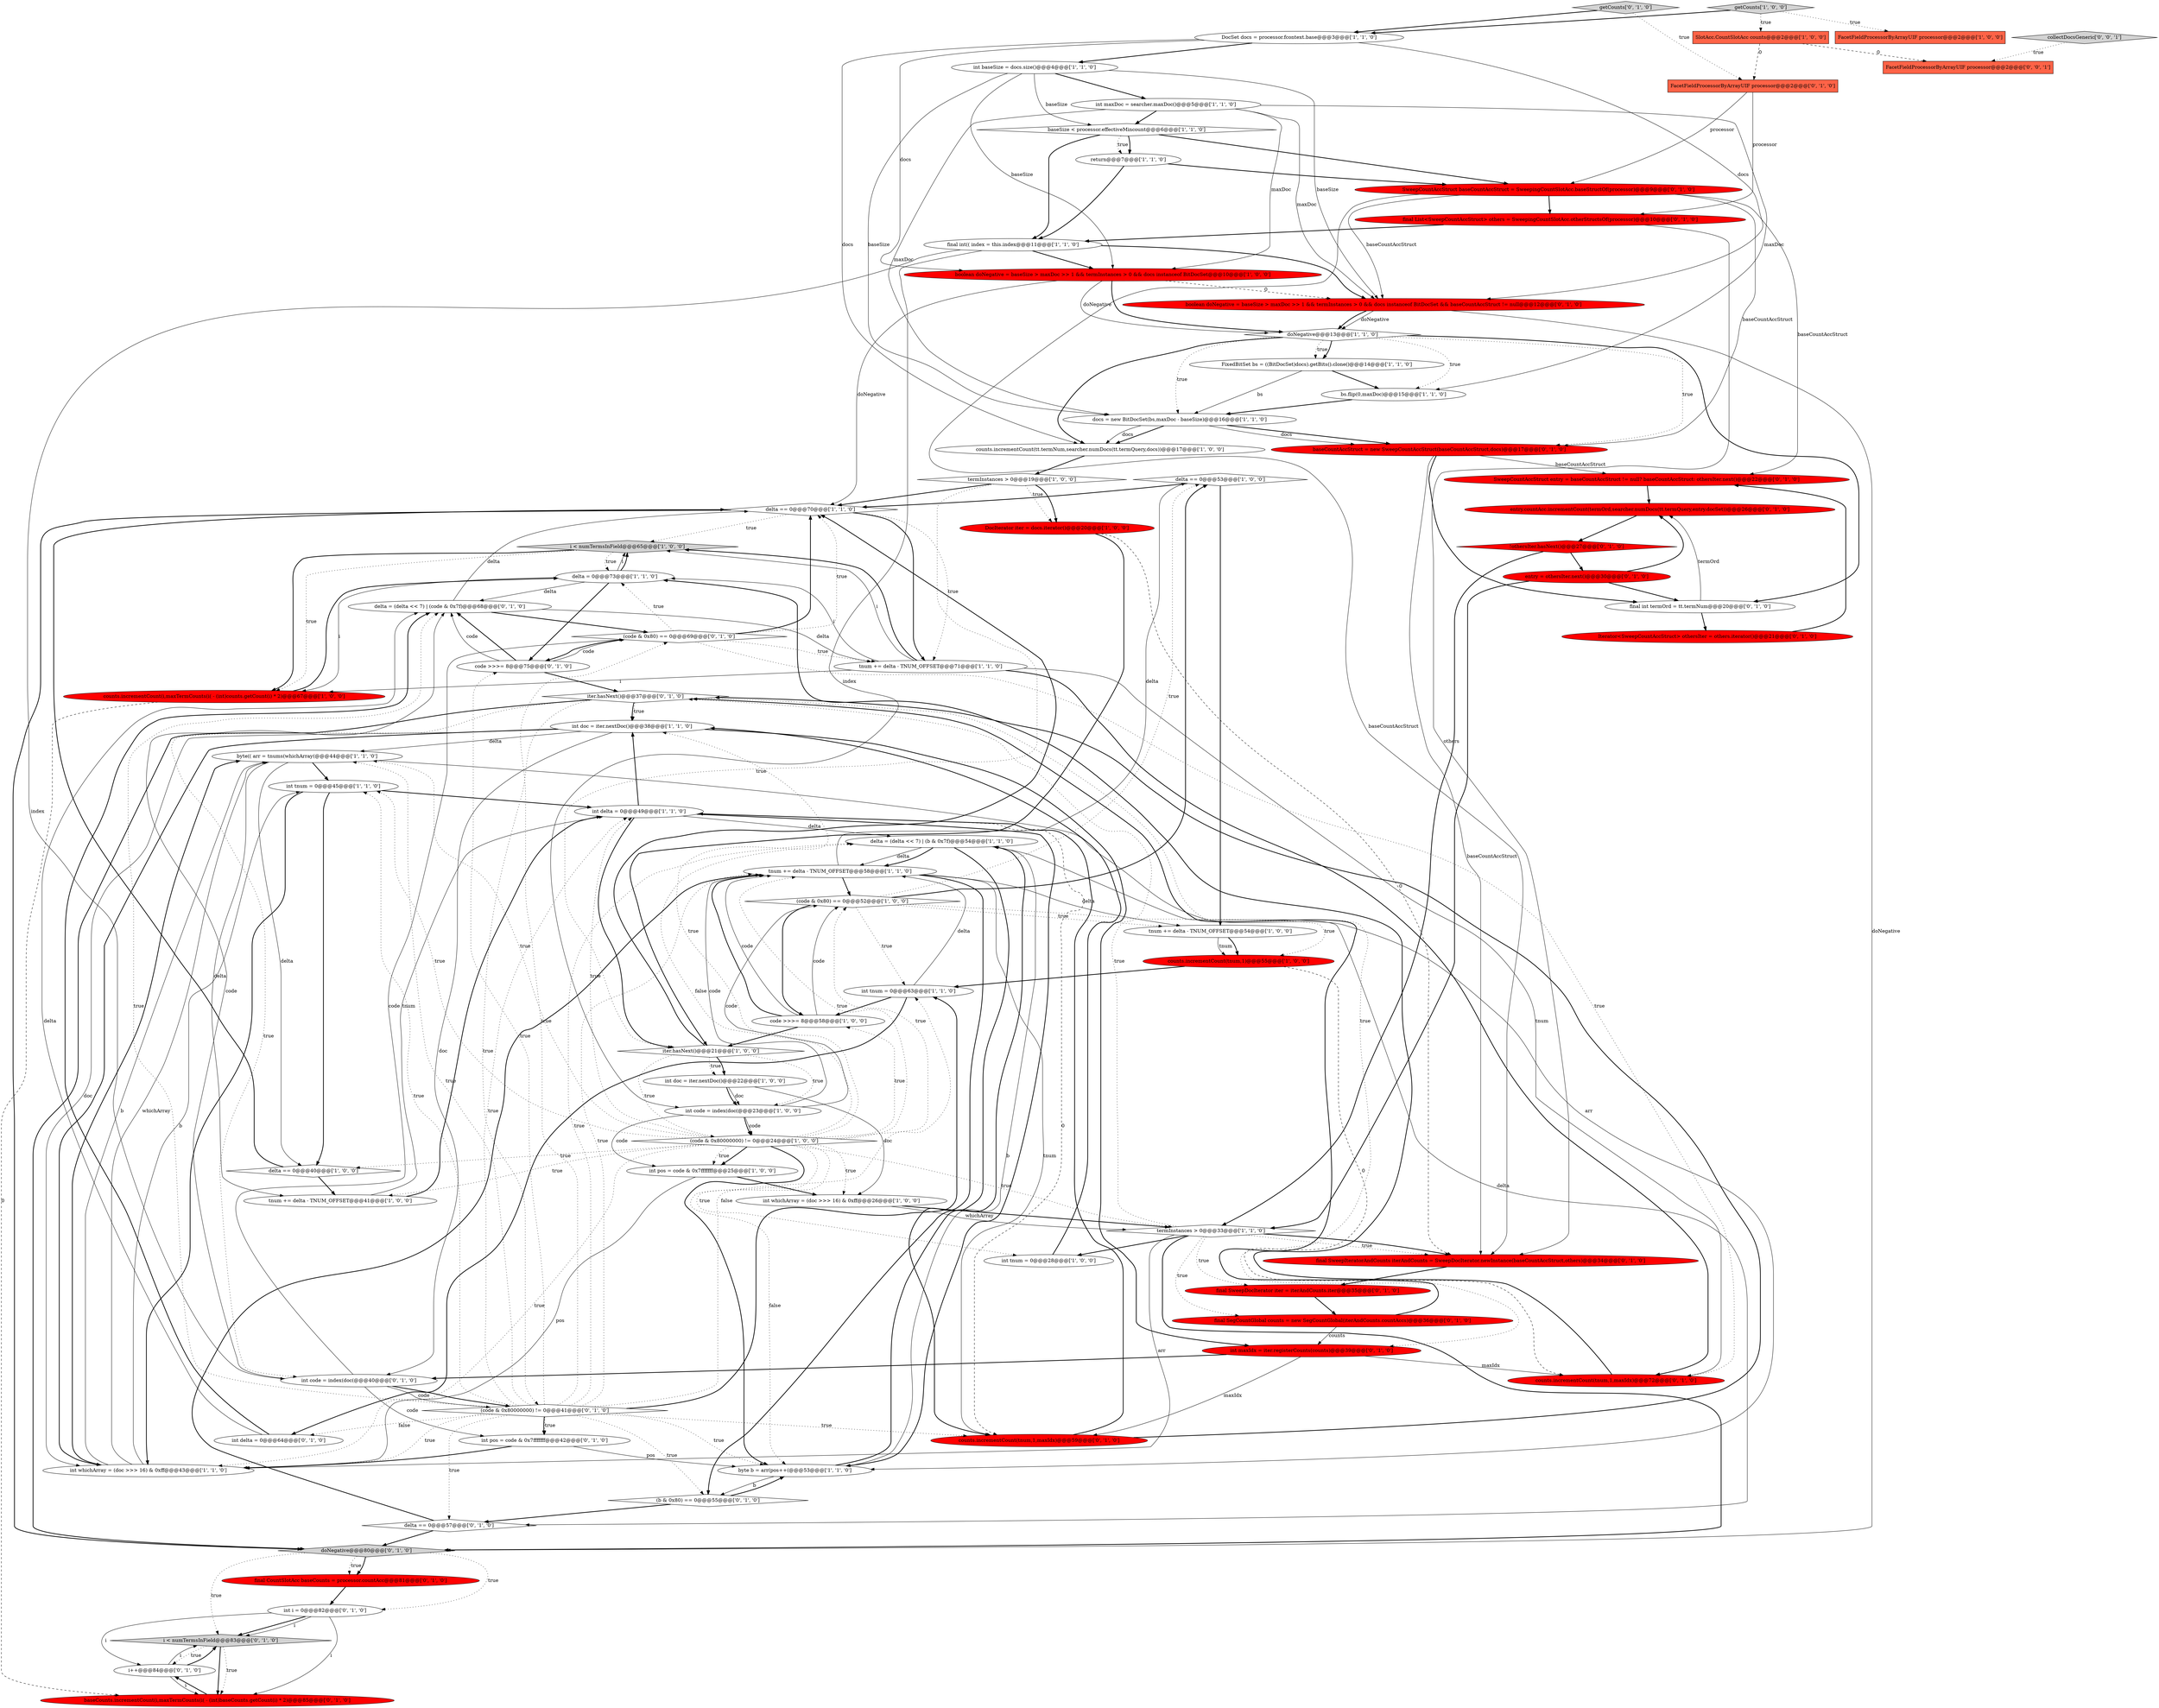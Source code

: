 digraph {
34 [style = filled, label = "delta == 0@@@53@@@['1', '0', '0']", fillcolor = white, shape = diamond image = "AAA0AAABBB1BBB"];
55 [style = filled, label = "boolean doNegative = baseSize > maxDoc >> 1 && termInstances > 0 && docs instanceof BitDocSet && baseCountAccStruct != null@@@12@@@['0', '1', '0']", fillcolor = red, shape = ellipse image = "AAA1AAABBB2BBB"];
31 [style = filled, label = "boolean doNegative = baseSize > maxDoc >> 1 && termInstances > 0 && docs instanceof BitDocSet@@@10@@@['1', '0', '0']", fillcolor = red, shape = ellipse image = "AAA1AAABBB1BBB"];
58 [style = filled, label = "SweepCountAccStruct baseCountAccStruct = SweepingCountSlotAcc.baseStructOf(processor)@@@9@@@['0', '1', '0']", fillcolor = red, shape = ellipse image = "AAA1AAABBB2BBB"];
14 [style = filled, label = "delta == 0@@@70@@@['1', '1', '0']", fillcolor = white, shape = diamond image = "AAA0AAABBB1BBB"];
16 [style = filled, label = "termInstances > 0@@@33@@@['1', '1', '0']", fillcolor = white, shape = diamond image = "AAA0AAABBB1BBB"];
41 [style = filled, label = "counts.incrementCount(tt.termNum,searcher.numDocs(tt.termQuery,docs))@@@17@@@['1', '0', '0']", fillcolor = white, shape = ellipse image = "AAA0AAABBB1BBB"];
53 [style = filled, label = "i < numTermsInField@@@83@@@['0', '1', '0']", fillcolor = lightgray, shape = diamond image = "AAA0AAABBB2BBB"];
38 [style = filled, label = "doNegative@@@13@@@['1', '1', '0']", fillcolor = white, shape = diamond image = "AAA0AAABBB1BBB"];
69 [style = filled, label = "int pos = code & 0x7fffffff@@@42@@@['0', '1', '0']", fillcolor = white, shape = ellipse image = "AAA0AAABBB2BBB"];
72 [style = filled, label = "counts.incrementCount(tnum,1,maxIdx)@@@72@@@['0', '1', '0']", fillcolor = red, shape = ellipse image = "AAA1AAABBB2BBB"];
52 [style = filled, label = "entry = othersIter.next()@@@30@@@['0', '1', '0']", fillcolor = red, shape = ellipse image = "AAA1AAABBB2BBB"];
75 [style = filled, label = "counts.incrementCount(tnum,1,maxIdx)@@@59@@@['0', '1', '0']", fillcolor = red, shape = ellipse image = "AAA1AAABBB2BBB"];
26 [style = filled, label = "tnum += delta - TNUM_OFFSET@@@58@@@['1', '1', '0']", fillcolor = white, shape = ellipse image = "AAA0AAABBB1BBB"];
35 [style = filled, label = "final int(( index = this.index@@@11@@@['1', '1', '0']", fillcolor = white, shape = ellipse image = "AAA0AAABBB1BBB"];
29 [style = filled, label = "int whichArray = (doc >>> 16) & 0xff@@@26@@@['1', '0', '0']", fillcolor = white, shape = ellipse image = "AAA0AAABBB1BBB"];
42 [style = filled, label = "i < numTermsInField@@@65@@@['1', '0', '0']", fillcolor = lightgray, shape = diamond image = "AAA0AAABBB1BBB"];
0 [style = filled, label = "FacetFieldProcessorByArrayUIF processor@@@2@@@['1', '0', '0']", fillcolor = tomato, shape = box image = "AAA0AAABBB1BBB"];
18 [style = filled, label = "delta = (delta << 7) | (b & 0x7f)@@@54@@@['1', '1', '0']", fillcolor = white, shape = ellipse image = "AAA0AAABBB1BBB"];
43 [style = filled, label = "tnum += delta - TNUM_OFFSET@@@71@@@['1', '1', '0']", fillcolor = white, shape = ellipse image = "AAA0AAABBB1BBB"];
7 [style = filled, label = "int tnum = 0@@@45@@@['1', '1', '0']", fillcolor = white, shape = ellipse image = "AAA0AAABBB1BBB"];
6 [style = filled, label = "DocIterator iter = docs.iterator()@@@20@@@['1', '0', '0']", fillcolor = red, shape = ellipse image = "AAA1AAABBB1BBB"];
54 [style = filled, label = "iter.hasNext()@@@37@@@['0', '1', '0']", fillcolor = white, shape = diamond image = "AAA0AAABBB2BBB"];
25 [style = filled, label = "getCounts['1', '0', '0']", fillcolor = lightgray, shape = diamond image = "AAA0AAABBB1BBB"];
1 [style = filled, label = "int pos = code & 0x7fffffff@@@25@@@['1', '0', '0']", fillcolor = white, shape = ellipse image = "AAA0AAABBB1BBB"];
19 [style = filled, label = "SlotAcc.CountSlotAcc counts@@@2@@@['1', '0', '0']", fillcolor = tomato, shape = box image = "AAA1AAABBB1BBB"];
51 [style = filled, label = "baseCountAccStruct = new SweepCountAccStruct(baseCountAccStruct,docs)@@@17@@@['0', '1', '0']", fillcolor = red, shape = ellipse image = "AAA1AAABBB2BBB"];
45 [style = filled, label = "iter.hasNext()@@@21@@@['1', '0', '0']", fillcolor = white, shape = diamond image = "AAA0AAABBB1BBB"];
11 [style = filled, label = "int doc = iter.nextDoc()@@@38@@@['1', '1', '0']", fillcolor = white, shape = ellipse image = "AAA0AAABBB1BBB"];
2 [style = filled, label = "delta = 0@@@73@@@['1', '1', '0']", fillcolor = white, shape = ellipse image = "AAA0AAABBB1BBB"];
56 [style = filled, label = "FacetFieldProcessorByArrayUIF processor@@@2@@@['0', '1', '0']", fillcolor = tomato, shape = box image = "AAA1AAABBB2BBB"];
15 [style = filled, label = "DocSet docs = processor.fcontext.base@@@3@@@['1', '1', '0']", fillcolor = white, shape = ellipse image = "AAA0AAABBB1BBB"];
24 [style = filled, label = "bs.flip(0,maxDoc)@@@15@@@['1', '1', '0']", fillcolor = white, shape = ellipse image = "AAA0AAABBB1BBB"];
49 [style = filled, label = "(code & 0x80000000) != 0@@@41@@@['0', '1', '0']", fillcolor = white, shape = diamond image = "AAA0AAABBB2BBB"];
61 [style = filled, label = "getCounts['0', '1', '0']", fillcolor = lightgray, shape = diamond image = "AAA0AAABBB2BBB"];
37 [style = filled, label = "tnum += delta - TNUM_OFFSET@@@41@@@['1', '0', '0']", fillcolor = white, shape = ellipse image = "AAA0AAABBB1BBB"];
28 [style = filled, label = "return@@@7@@@['1', '1', '0']", fillcolor = white, shape = ellipse image = "AAA0AAABBB1BBB"];
50 [style = filled, label = "final SweepDocIterator iter = iterAndCounts.iter@@@35@@@['0', '1', '0']", fillcolor = red, shape = ellipse image = "AAA1AAABBB2BBB"];
81 [style = filled, label = "collectDocsGeneric['0', '0', '1']", fillcolor = lightgray, shape = diamond image = "AAA0AAABBB3BBB"];
59 [style = filled, label = "code >>>= 8@@@75@@@['0', '1', '0']", fillcolor = white, shape = ellipse image = "AAA0AAABBB2BBB"];
10 [style = filled, label = "int baseSize = docs.size()@@@4@@@['1', '1', '0']", fillcolor = white, shape = ellipse image = "AAA0AAABBB1BBB"];
3 [style = filled, label = "counts.incrementCount(i,maxTermCounts(i( - (int)counts.getCount(i) * 2)@@@67@@@['1', '0', '0']", fillcolor = red, shape = ellipse image = "AAA1AAABBB1BBB"];
60 [style = filled, label = "i++@@@84@@@['0', '1', '0']", fillcolor = white, shape = ellipse image = "AAA0AAABBB2BBB"];
22 [style = filled, label = "baseSize < processor.effectiveMincount@@@6@@@['1', '1', '0']", fillcolor = white, shape = diamond image = "AAA0AAABBB1BBB"];
47 [style = filled, label = "final SweepIteratorAndCounts iterAndCounts = SweepDocIterator.newInstance(baseCountAccStruct,others)@@@34@@@['0', '1', '0']", fillcolor = red, shape = ellipse image = "AAA1AAABBB2BBB"];
65 [style = filled, label = "(b & 0x80) == 0@@@55@@@['0', '1', '0']", fillcolor = white, shape = diamond image = "AAA0AAABBB2BBB"];
78 [style = filled, label = "final CountSlotAcc baseCounts = processor.countAcc@@@81@@@['0', '1', '0']", fillcolor = red, shape = ellipse image = "AAA1AAABBB2BBB"];
5 [style = filled, label = "int delta = 0@@@49@@@['1', '1', '0']", fillcolor = white, shape = ellipse image = "AAA0AAABBB1BBB"];
62 [style = filled, label = "Iterator<SweepCountAccStruct> othersIter = others.iterator()@@@21@@@['0', '1', '0']", fillcolor = red, shape = ellipse image = "AAA1AAABBB2BBB"];
66 [style = filled, label = "int delta = 0@@@64@@@['0', '1', '0']", fillcolor = white, shape = ellipse image = "AAA0AAABBB2BBB"];
63 [style = filled, label = "baseCounts.incrementCount(i,maxTermCounts(i( - (int)baseCounts.getCount(i) * 2)@@@85@@@['0', '1', '0']", fillcolor = red, shape = ellipse image = "AAA1AAABBB2BBB"];
70 [style = filled, label = "!othersIter.hasNext()@@@27@@@['0', '1', '0']", fillcolor = red, shape = diamond image = "AAA1AAABBB2BBB"];
74 [style = filled, label = "final SegCountGlobal counts = new SegCountGlobal(iterAndCounts.countAccs)@@@36@@@['0', '1', '0']", fillcolor = red, shape = ellipse image = "AAA1AAABBB2BBB"];
73 [style = filled, label = "SweepCountAccStruct entry = baseCountAccStruct != null? baseCountAccStruct: othersIter.next()@@@22@@@['0', '1', '0']", fillcolor = red, shape = ellipse image = "AAA1AAABBB2BBB"];
23 [style = filled, label = "FixedBitSet bs = ((BitDocSet)docs).getBits().clone()@@@14@@@['1', '1', '0']", fillcolor = white, shape = ellipse image = "AAA0AAABBB1BBB"];
71 [style = filled, label = "delta = (delta << 7) | (code & 0x7f)@@@68@@@['0', '1', '0']", fillcolor = white, shape = ellipse image = "AAA0AAABBB2BBB"];
21 [style = filled, label = "int tnum = 0@@@63@@@['1', '1', '0']", fillcolor = white, shape = ellipse image = "AAA0AAABBB1BBB"];
77 [style = filled, label = "doNegative@@@80@@@['0', '1', '0']", fillcolor = lightgray, shape = diamond image = "AAA0AAABBB2BBB"];
13 [style = filled, label = "byte(( arr = tnums(whichArray(@@@44@@@['1', '1', '0']", fillcolor = white, shape = ellipse image = "AAA0AAABBB1BBB"];
80 [style = filled, label = "FacetFieldProcessorByArrayUIF processor@@@2@@@['0', '0', '1']", fillcolor = tomato, shape = box image = "AAA0AAABBB3BBB"];
57 [style = filled, label = "delta == 0@@@57@@@['0', '1', '0']", fillcolor = white, shape = diamond image = "AAA0AAABBB2BBB"];
17 [style = filled, label = "code >>>= 8@@@58@@@['1', '0', '0']", fillcolor = white, shape = ellipse image = "AAA0AAABBB1BBB"];
27 [style = filled, label = "int whichArray = (doc >>> 16) & 0xff@@@43@@@['1', '1', '0']", fillcolor = white, shape = ellipse image = "AAA0AAABBB1BBB"];
79 [style = filled, label = "int code = index(doc(@@@40@@@['0', '1', '0']", fillcolor = white, shape = ellipse image = "AAA0AAABBB2BBB"];
33 [style = filled, label = "(code & 0x80000000) != 0@@@24@@@['1', '0', '0']", fillcolor = white, shape = diamond image = "AAA0AAABBB1BBB"];
76 [style = filled, label = "int i = 0@@@82@@@['0', '1', '0']", fillcolor = white, shape = ellipse image = "AAA0AAABBB2BBB"];
12 [style = filled, label = "tnum += delta - TNUM_OFFSET@@@54@@@['1', '0', '0']", fillcolor = white, shape = ellipse image = "AAA0AAABBB1BBB"];
67 [style = filled, label = "(code & 0x80) == 0@@@69@@@['0', '1', '0']", fillcolor = white, shape = diamond image = "AAA0AAABBB2BBB"];
8 [style = filled, label = "int tnum = 0@@@28@@@['1', '0', '0']", fillcolor = white, shape = ellipse image = "AAA0AAABBB1BBB"];
64 [style = filled, label = "entry.countAcc.incrementCount(termOrd,searcher.numDocs(tt.termQuery,entry.docSet))@@@26@@@['0', '1', '0']", fillcolor = red, shape = ellipse image = "AAA1AAABBB2BBB"];
32 [style = filled, label = "int doc = iter.nextDoc()@@@22@@@['1', '0', '0']", fillcolor = white, shape = ellipse image = "AAA0AAABBB1BBB"];
68 [style = filled, label = "final List<SweepCountAccStruct> others = SweepingCountSlotAcc.otherStructsOf(processor)@@@10@@@['0', '1', '0']", fillcolor = red, shape = ellipse image = "AAA1AAABBB2BBB"];
4 [style = filled, label = "int maxDoc = searcher.maxDoc()@@@5@@@['1', '1', '0']", fillcolor = white, shape = ellipse image = "AAA0AAABBB1BBB"];
9 [style = filled, label = "int code = index(doc(@@@23@@@['1', '0', '0']", fillcolor = white, shape = ellipse image = "AAA0AAABBB1BBB"];
44 [style = filled, label = "counts.incrementCount(tnum,1)@@@55@@@['1', '0', '0']", fillcolor = red, shape = ellipse image = "AAA1AAABBB1BBB"];
30 [style = filled, label = "byte b = arr(pos++(@@@53@@@['1', '1', '0']", fillcolor = white, shape = ellipse image = "AAA0AAABBB1BBB"];
36 [style = filled, label = "termInstances > 0@@@19@@@['1', '0', '0']", fillcolor = white, shape = diamond image = "AAA0AAABBB1BBB"];
46 [style = filled, label = "final int termOrd = tt.termNum@@@20@@@['0', '1', '0']", fillcolor = white, shape = ellipse image = "AAA0AAABBB2BBB"];
20 [style = filled, label = "docs = new BitDocSet(bs,maxDoc - baseSize)@@@16@@@['1', '1', '0']", fillcolor = white, shape = ellipse image = "AAA0AAABBB1BBB"];
40 [style = filled, label = "(code & 0x80) == 0@@@52@@@['1', '0', '0']", fillcolor = white, shape = diamond image = "AAA0AAABBB1BBB"];
39 [style = filled, label = "delta == 0@@@40@@@['1', '0', '0']", fillcolor = white, shape = diamond image = "AAA0AAABBB1BBB"];
48 [style = filled, label = "int maxIdx = iter.registerCounts(counts)@@@39@@@['0', '1', '0']", fillcolor = red, shape = ellipse image = "AAA1AAABBB2BBB"];
27->13 [style = bold, label=""];
36->6 [style = dotted, label="true"];
33->30 [style = dotted, label="false"];
14->42 [style = dotted, label="true"];
68->35 [style = bold, label=""];
15->10 [style = bold, label=""];
54->49 [style = dotted, label="true"];
52->64 [style = bold, label=""];
35->79 [style = solid, label="index"];
12->44 [style = bold, label=""];
35->55 [style = bold, label=""];
67->59 [style = bold, label=""];
15->41 [style = solid, label="docs"];
79->69 [style = solid, label="code"];
65->57 [style = bold, label=""];
10->55 [style = solid, label="baseSize"];
53->63 [style = bold, label=""];
43->42 [style = bold, label=""];
58->47 [style = solid, label="baseCountAccStruct"];
60->53 [style = bold, label=""];
39->14 [style = bold, label=""];
17->45 [style = bold, label=""];
59->67 [style = solid, label="code"];
13->39 [style = solid, label="delta"];
31->14 [style = solid, label="doNegative"];
26->40 [style = bold, label=""];
10->31 [style = solid, label="baseSize"];
38->41 [style = bold, label=""];
5->45 [style = bold, label=""];
59->71 [style = bold, label=""];
62->73 [style = bold, label=""];
49->69 [style = dotted, label="true"];
12->44 [style = solid, label="tnum"];
40->44 [style = dotted, label="true"];
30->18 [style = bold, label=""];
33->26 [style = dotted, label="true"];
79->49 [style = bold, label=""];
18->57 [style = solid, label="delta"];
49->7 [style = dotted, label="true"];
37->5 [style = bold, label=""];
67->72 [style = dotted, label="true"];
15->55 [style = solid, label="docs"];
51->73 [style = solid, label="baseCountAccStruct"];
33->18 [style = dotted, label="false"];
71->67 [style = bold, label=""];
54->79 [style = dotted, label="true"];
31->55 [style = dashed, label="0"];
56->68 [style = solid, label="processor"];
4->24 [style = solid, label="maxDoc"];
55->38 [style = solid, label="doNegative"];
49->75 [style = dotted, label="true"];
11->27 [style = solid, label="doc"];
2->59 [style = bold, label=""];
42->3 [style = bold, label=""];
25->15 [style = bold, label=""];
33->16 [style = dotted, label="true"];
5->30 [style = bold, label=""];
48->75 [style = solid, label="maxIdx"];
16->47 [style = dotted, label="true"];
58->51 [style = solid, label="baseCountAccStruct"];
33->37 [style = dotted, label="true"];
25->19 [style = dotted, label="true"];
8->11 [style = bold, label=""];
33->27 [style = dotted, label="true"];
53->60 [style = dotted, label="true"];
27->13 [style = solid, label="whichArray"];
30->18 [style = solid, label="b"];
59->54 [style = bold, label=""];
79->71 [style = solid, label="code"];
45->32 [style = dotted, label="true"];
4->55 [style = solid, label="maxDoc"];
77->78 [style = dotted, label="true"];
68->47 [style = solid, label="others"];
6->47 [style = dashed, label="0"];
36->6 [style = bold, label=""];
9->40 [style = solid, label="code"];
35->31 [style = bold, label=""];
13->37 [style = solid, label="delta"];
33->11 [style = dotted, label="true"];
42->3 [style = dotted, label="true"];
33->13 [style = dotted, label="true"];
44->21 [style = bold, label=""];
72->2 [style = bold, label=""];
4->20 [style = solid, label="maxDoc"];
49->30 [style = dotted, label="true"];
11->48 [style = bold, label=""];
9->33 [style = bold, label=""];
26->75 [style = solid, label="tnum"];
38->20 [style = dotted, label="true"];
51->47 [style = solid, label="baseCountAccStruct"];
54->77 [style = bold, label=""];
10->22 [style = solid, label="baseSize"];
33->40 [style = dotted, label="true"];
77->76 [style = dotted, label="true"];
55->38 [style = bold, label=""];
40->34 [style = bold, label=""];
71->43 [style = solid, label="delta"];
19->80 [style = dashed, label="0"];
46->64 [style = solid, label="termOrd"];
36->14 [style = bold, label=""];
77->78 [style = bold, label=""];
2->3 [style = solid, label="i"];
14->43 [style = bold, label=""];
49->27 [style = dotted, label="true"];
45->9 [style = dotted, label="true"];
24->20 [style = bold, label=""];
11->79 [style = solid, label="doc"];
38->24 [style = dotted, label="true"];
28->35 [style = bold, label=""];
7->5 [style = bold, label=""];
45->14 [style = bold, label=""];
20->41 [style = bold, label=""];
75->5 [style = bold, label=""];
14->77 [style = bold, label=""];
36->45 [style = dotted, label="true"];
71->14 [style = solid, label="delta"];
3->2 [style = bold, label=""];
32->29 [style = solid, label="doc"];
11->13 [style = solid, label="delta"];
38->23 [style = dotted, label="true"];
43->72 [style = solid, label="tnum"];
21->26 [style = solid, label="delta"];
49->57 [style = dotted, label="true"];
40->17 [style = bold, label=""];
49->69 [style = bold, label=""];
66->71 [style = bold, label=""];
33->30 [style = bold, label=""];
49->59 [style = dotted, label="true"];
76->53 [style = bold, label=""];
38->46 [style = bold, label=""];
73->64 [style = bold, label=""];
5->11 [style = bold, label=""];
34->14 [style = bold, label=""];
18->65 [style = bold, label=""];
67->43 [style = dotted, label="true"];
76->60 [style = solid, label="i"];
67->2 [style = dotted, label="true"];
2->71 [style = solid, label="delta"];
29->16 [style = bold, label=""];
4->22 [style = bold, label=""];
35->9 [style = solid, label="index"];
27->7 [style = solid, label="b"];
76->53 [style = solid, label="i"];
21->66 [style = bold, label=""];
16->27 [style = solid, label="arr"];
33->39 [style = dotted, label="true"];
39->37 [style = bold, label=""];
18->26 [style = solid, label="delta"];
13->30 [style = solid, label="arr"];
58->73 [style = solid, label="baseCountAccStruct"];
40->34 [style = dotted, label="true"];
65->30 [style = bold, label=""];
56->58 [style = solid, label="processor"];
49->13 [style = dotted, label="true"];
54->11 [style = bold, label=""];
81->80 [style = dotted, label="true"];
52->46 [style = bold, label=""];
9->1 [style = solid, label="code"];
16->8 [style = bold, label=""];
9->33 [style = solid, label="code"];
49->67 [style = dotted, label="true"];
61->56 [style = dotted, label="true"];
57->26 [style = bold, label=""];
18->26 [style = bold, label=""];
49->65 [style = dotted, label="true"];
54->48 [style = dotted, label="true"];
45->32 [style = bold, label=""];
5->18 [style = solid, label="delta"];
22->28 [style = bold, label=""];
31->38 [style = bold, label=""];
32->9 [style = solid, label="doc"];
58->55 [style = solid, label="baseCountAccStruct"];
26->75 [style = bold, label=""];
33->17 [style = dotted, label="true"];
43->72 [style = bold, label=""];
47->50 [style = bold, label=""];
27->13 [style = solid, label="b"];
53->63 [style = dotted, label="true"];
57->77 [style = bold, label=""];
30->65 [style = solid, label="b"];
42->2 [style = dotted, label="true"];
31->38 [style = solid, label="doNegative"];
32->9 [style = bold, label=""];
70->16 [style = bold, label=""];
16->77 [style = bold, label=""];
29->16 [style = solid, label="whichArray"];
26->12 [style = solid, label="delta"];
41->36 [style = bold, label=""];
74->48 [style = solid, label="counts"];
63->60 [style = bold, label=""];
52->16 [style = bold, label=""];
37->5 [style = solid, label="tnum"];
22->58 [style = bold, label=""];
43->3 [style = solid, label="i"];
7->39 [style = bold, label=""];
44->72 [style = dashed, label="0"];
69->27 [style = bold, label=""];
20->51 [style = bold, label=""];
33->29 [style = dotted, label="true"];
23->20 [style = solid, label="bs"];
33->8 [style = dotted, label="true"];
49->26 [style = dotted, label="true"];
2->42 [style = solid, label="i"];
49->21 [style = dotted, label="false"];
1->29 [style = bold, label=""];
20->51 [style = solid, label="docs"];
69->30 [style = solid, label="pos"];
22->35 [style = bold, label=""];
48->72 [style = solid, label="maxIdx"];
16->74 [style = dotted, label="true"];
75->54 [style = bold, label=""];
43->42 [style = solid, label="i"];
77->53 [style = dotted, label="true"];
9->26 [style = solid, label="code"];
28->58 [style = bold, label=""];
79->67 [style = solid, label="code"];
33->7 [style = dotted, label="true"];
58->68 [style = bold, label=""];
50->74 [style = bold, label=""];
17->26 [style = bold, label=""];
4->31 [style = solid, label="maxDoc"];
17->26 [style = solid, label="code"];
60->53 [style = solid, label="i"];
19->56 [style = dashed, label="0"];
16->50 [style = dotted, label="true"];
16->54 [style = dotted, label="true"];
16->47 [style = bold, label=""];
40->21 [style = dotted, label="true"];
1->27 [style = solid, label="pos"];
54->11 [style = dotted, label="true"];
22->28 [style = dotted, label="true"];
38->23 [style = bold, label=""];
25->0 [style = dotted, label="true"];
14->43 [style = dotted, label="true"];
33->1 [style = bold, label=""];
49->66 [style = dotted, label="false"];
45->33 [style = dotted, label="true"];
34->12 [style = bold, label=""];
17->40 [style = solid, label="code"];
76->63 [style = solid, label="i"];
49->5 [style = dotted, label="true"];
51->46 [style = bold, label=""];
49->21 [style = bold, label=""];
67->14 [style = dotted, label="true"];
3->63 [style = dashed, label="0"];
5->75 [style = dashed, label="0"];
43->2 [style = solid, label="i"];
23->24 [style = bold, label=""];
59->71 [style = solid, label="code"];
13->7 [style = bold, label=""];
61->15 [style = bold, label=""];
40->12 [style = dotted, label="true"];
49->71 [style = dotted, label="true"];
33->5 [style = dotted, label="true"];
55->77 [style = solid, label="doNegative"];
70->52 [style = bold, label=""];
10->20 [style = solid, label="baseSize"];
10->4 [style = bold, label=""];
7->27 [style = bold, label=""];
60->63 [style = solid, label="i"];
33->1 [style = dotted, label="true"];
49->18 [style = dotted, label="true"];
79->49 [style = solid, label="code"];
15->31 [style = solid, label="docs"];
20->41 [style = solid, label="docs"];
78->76 [style = bold, label=""];
74->54 [style = bold, label=""];
6->45 [style = bold, label=""];
67->14 [style = bold, label=""];
46->62 [style = bold, label=""];
66->71 [style = solid, label="delta"];
21->17 [style = bold, label=""];
2->42 [style = bold, label=""];
48->79 [style = bold, label=""];
38->51 [style = dotted, label="true"];
64->70 [style = bold, label=""];
11->27 [style = bold, label=""];
26->34 [style = solid, label="delta"];
}
